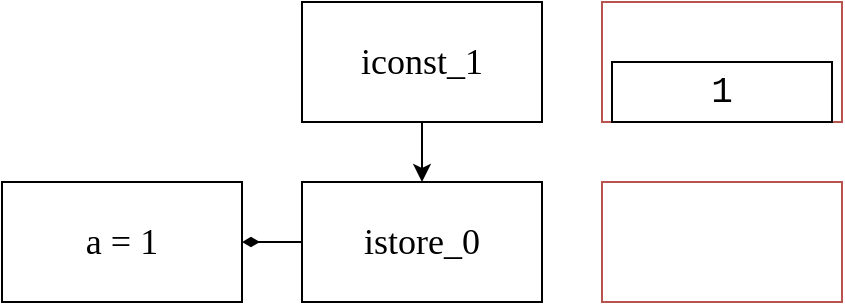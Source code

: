 <mxfile>
    <diagram id="uJAkvquI5AZ4cDN7Qz5h" name="Page-1">
        <mxGraphModel dx="905" dy="704" grid="1" gridSize="10" guides="1" tooltips="1" connect="1" arrows="1" fold="1" page="1" pageScale="1" pageWidth="850" pageHeight="1100" math="0" shadow="0">
            <root>
                <mxCell id="0"/>
                <mxCell id="1" parent="0"/>
                <mxCell id="15" style="edgeStyle=none;html=1;endArrow=classic;endFill=1;" edge="1" parent="1" source="2" target="3">
                    <mxGeometry relative="1" as="geometry"/>
                </mxCell>
                <mxCell id="2" value="&lt;font style=&quot;font-size: 18px&quot; face=&quot;Lucida Console&quot;&gt;iconst_1&lt;/font&gt;" style="rounded=0;whiteSpace=wrap;html=1;" vertex="1" parent="1">
                    <mxGeometry x="290" y="190" width="120" height="60" as="geometry"/>
                </mxCell>
                <mxCell id="12" style="edgeStyle=none;html=1;endArrow=diamondThin;endFill=1;" edge="1" parent="1" source="3" target="11">
                    <mxGeometry relative="1" as="geometry"/>
                </mxCell>
                <mxCell id="3" value="&lt;font style=&quot;font-size: 18px&quot; face=&quot;Lucida Console&quot;&gt;istore_0&lt;/font&gt;" style="rounded=0;whiteSpace=wrap;html=1;" vertex="1" parent="1">
                    <mxGeometry x="290" y="280" width="120" height="60" as="geometry"/>
                </mxCell>
                <mxCell id="4" value="" style="rounded=0;whiteSpace=wrap;html=1;fontFamily=Courier New;fontSize=14;fillColor=none;strokeColor=#b85450;" vertex="1" parent="1">
                    <mxGeometry x="440" y="190" width="120" height="60" as="geometry"/>
                </mxCell>
                <mxCell id="5" value="&lt;font style=&quot;font-size: 18px&quot;&gt;1&lt;/font&gt;" style="rounded=0;whiteSpace=wrap;html=1;fontFamily=Courier New;fontSize=14;" vertex="1" parent="1">
                    <mxGeometry x="445" y="220" width="110" height="30" as="geometry"/>
                </mxCell>
                <mxCell id="8" value="" style="rounded=0;whiteSpace=wrap;html=1;fontFamily=Courier New;fontSize=14;fillColor=none;strokeColor=#b85450;" vertex="1" parent="1">
                    <mxGeometry x="440" y="280" width="120" height="60" as="geometry"/>
                </mxCell>
                <mxCell id="11" value="&lt;font style=&quot;font-size: 18px&quot; face=&quot;Lucida Console&quot;&gt;a = 1&lt;/font&gt;" style="rounded=0;whiteSpace=wrap;html=1;" vertex="1" parent="1">
                    <mxGeometry x="140" y="280" width="120" height="60" as="geometry"/>
                </mxCell>
            </root>
        </mxGraphModel>
    </diagram>
</mxfile>